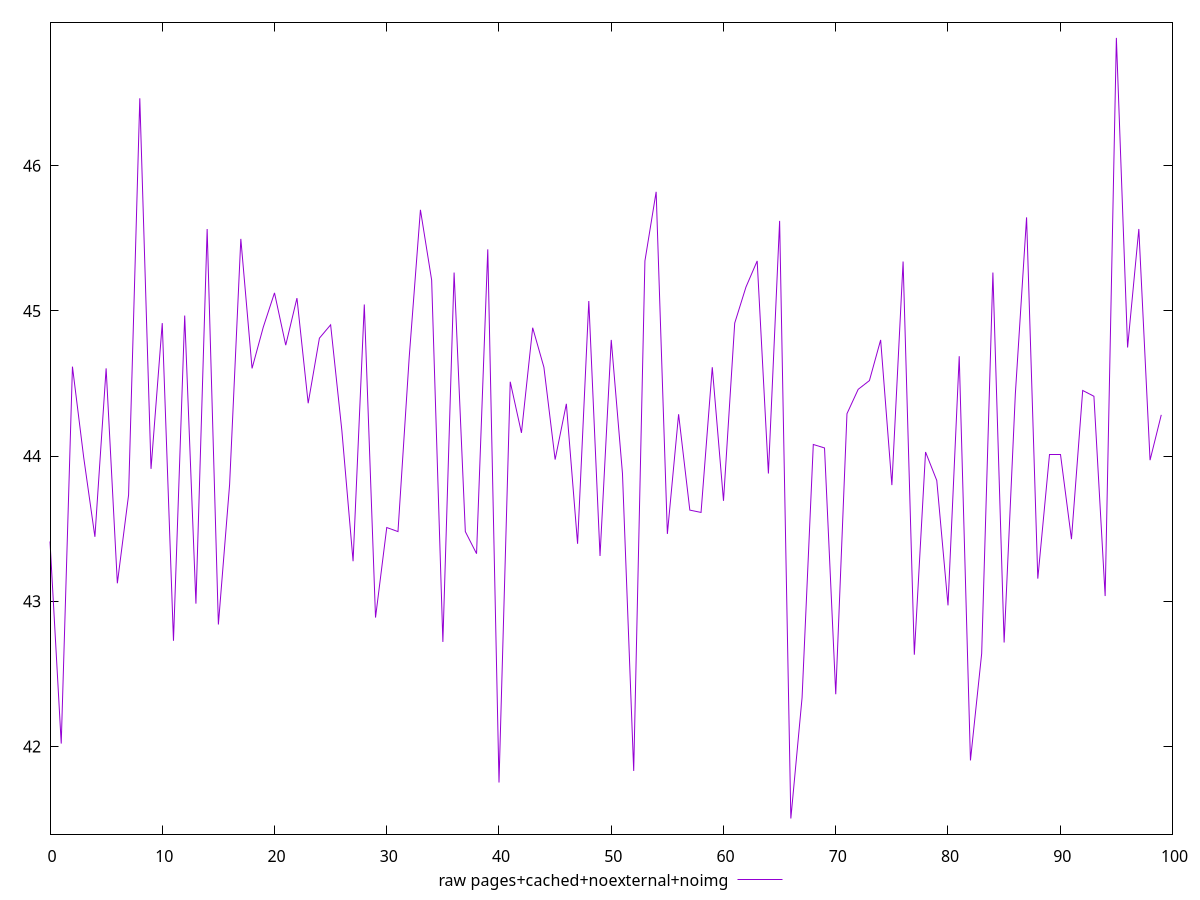 $_rawPagesCachedNoexternalNoimg <<EOF
43.412
42.019999999999996
44.616
43.99199999999999
43.444
44.60399999999999
43.123999999999995
43.731999999999985
46.464
43.912
44.916000000000004
42.727999999999994
44.96799999999998
42.983999999999995
45.56399999999999
42.83999999999999
43.80399999999999
45.49599999999999
44.60399999999999
44.888
45.123999999999995
44.763999999999996
45.087999999999994
44.363999999999976
44.812
44.903999999999996
44.176
43.275999999999996
45.044
42.88799999999999
43.507999999999996
43.47999999999999
44.67999999999998
45.696
45.21199999999999
42.719999999999985
45.263999999999996
43.47999999999999
43.328
45.42399999999999
41.751999999999995
44.511999999999986
44.15999999999999
44.884
44.611999999999995
43.97599999999999
44.35999999999999
43.39599999999998
45.068
43.312
44.8
43.879999999999995
41.831999999999994
45.343999999999994
45.819999999999986
43.464000000000006
44.28799999999999
43.62799999999999
43.611999999999995
44.611999999999995
43.69199999999999
44.916
45.16399999999999
45.344
43.87999999999999
45.61999999999999
41.50399999999999
42.336000000000006
44.079999999999984
44.05599999999999
42.36
44.29199999999999
44.459999999999994
44.519999999999996
44.79999999999998
43.79999999999999
45.339999999999996
42.63199999999999
44.02799999999999
43.831999999999994
42.97199999999999
44.688
41.90399999999999
42.639999999999986
45.264
42.71599999999998
44.428
45.64399999999999
43.15599999999999
44.007999999999996
44.00799999999998
43.428
44.452
44.41199999999999
43.036
46.879999999999995
44.74799999999999
45.56399999999999
43.971999999999994
44.284
EOF
set key outside below
set terminal pngcairo
set output "report_00005_2020-11-02T22-26-11.212Z/bootup-time/pages+cached+noexternal+noimg//raw.png"
set yrange [41.39647999999999:46.987519999999996]
plot $_rawPagesCachedNoexternalNoimg title "raw pages+cached+noexternal+noimg" with line ,